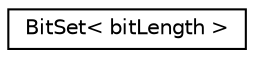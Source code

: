 digraph "类继承关系图"
{
  edge [fontname="Helvetica",fontsize="10",labelfontname="Helvetica",labelfontsize="10"];
  node [fontname="Helvetica",fontsize="10",shape=record];
  rankdir="LR";
  Node0 [label="BitSet\< bitLength \>",height=0.2,width=0.4,color="black", fillcolor="white", style="filled",URL="$d2/df0/class_bit_set.html"];
}
